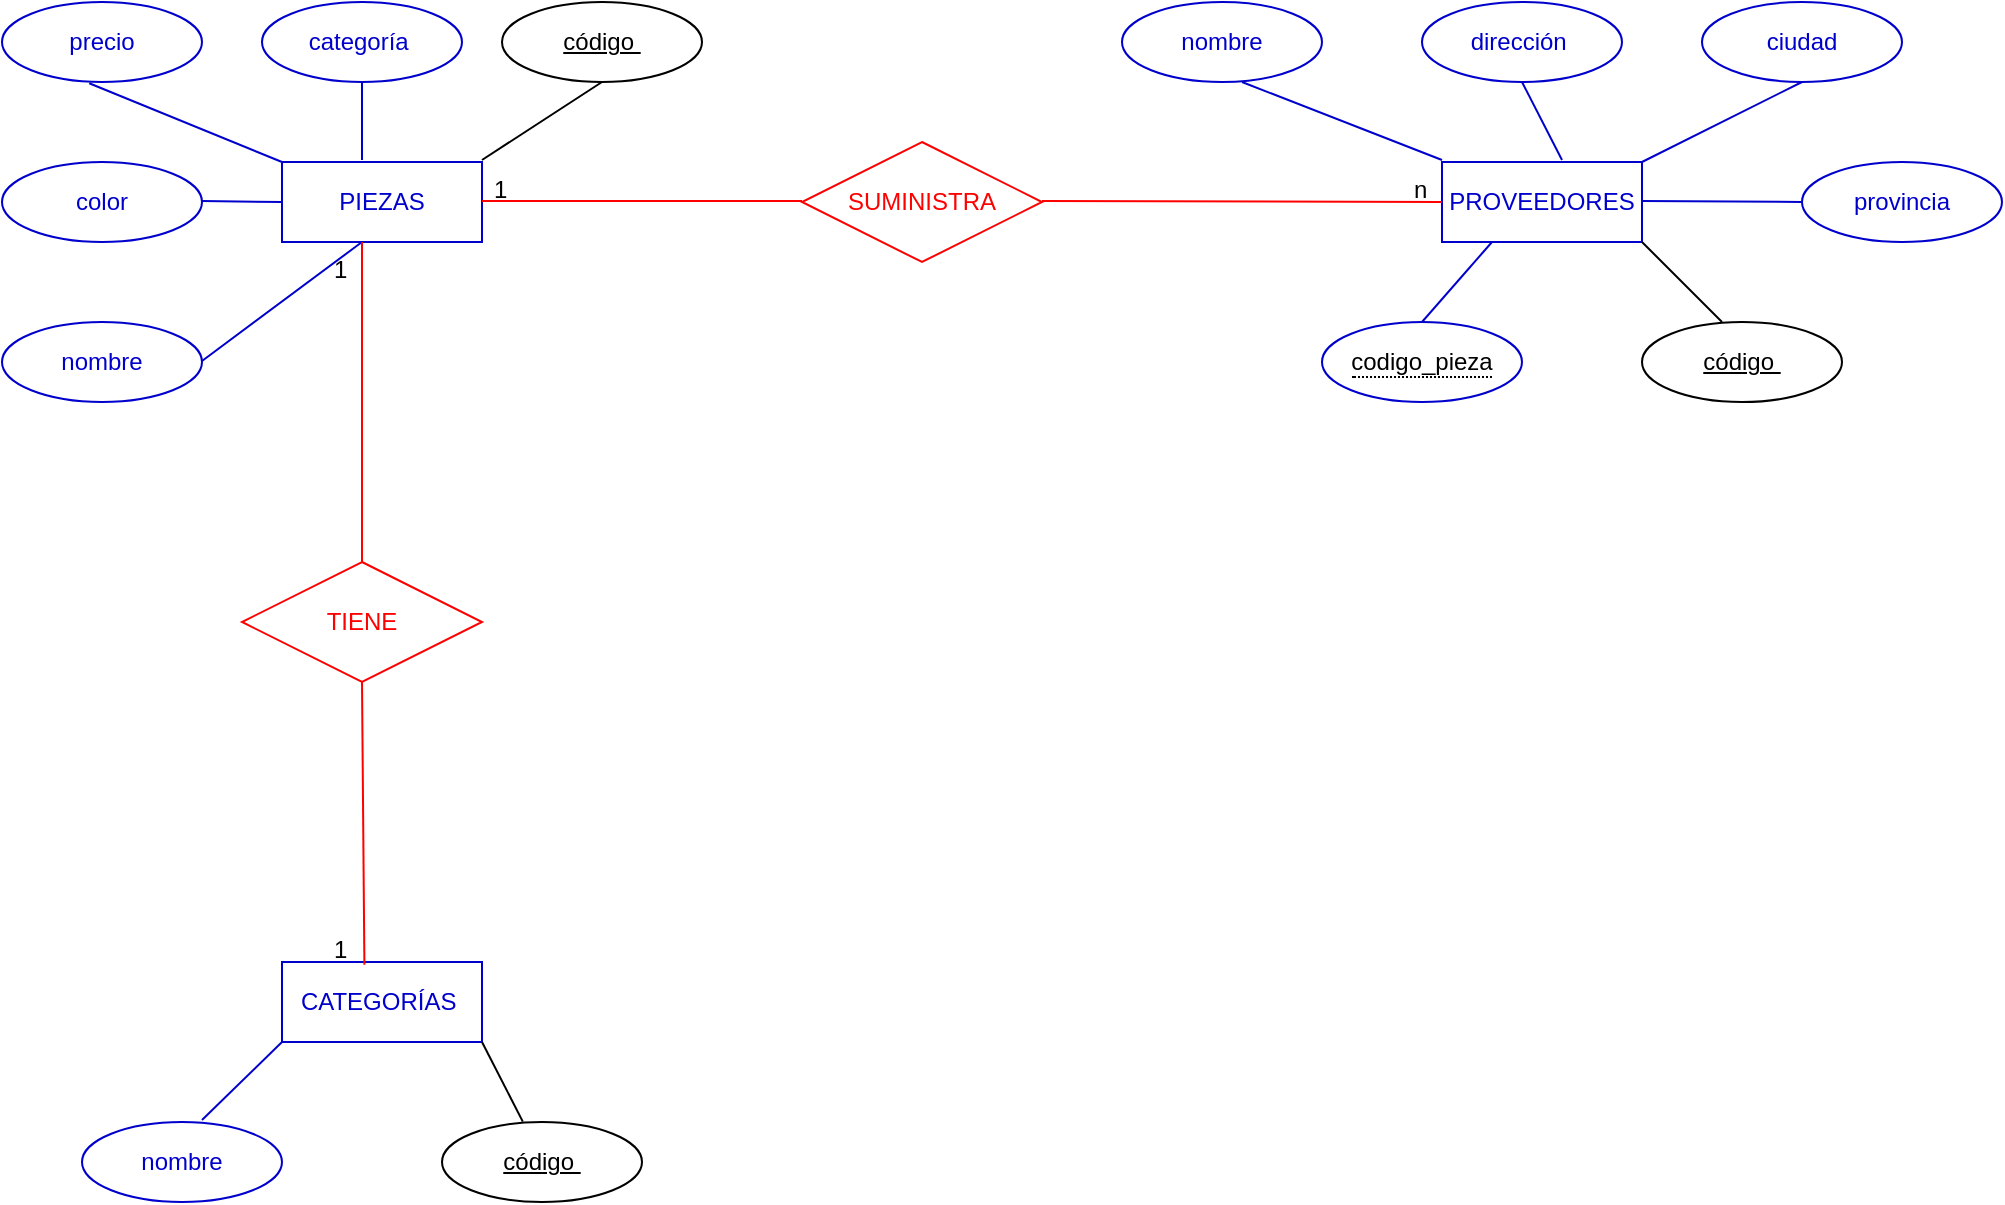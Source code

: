 <mxfile version="20.3.7" type="github">
  <diagram id="C_52Ca0h4Aw3n_u4SL9l" name="Página-1">
    <mxGraphModel dx="1038" dy="539" grid="1" gridSize="10" guides="1" tooltips="1" connect="1" arrows="1" fold="1" page="1" pageScale="1" pageWidth="1169" pageHeight="827" math="0" shadow="0">
      <root>
        <mxCell id="0" />
        <mxCell id="1" parent="0" />
        <mxCell id="GZpbhepSpUe1rYxqUkZz-1" value="&lt;font color=&quot;#0000cc&quot;&gt;PROVEEDORES&lt;/font&gt;" style="whiteSpace=wrap;html=1;align=center;strokeColor=#0000CC;" vertex="1" parent="1">
          <mxGeometry x="740" y="280" width="100" height="40" as="geometry" />
        </mxCell>
        <mxCell id="GZpbhepSpUe1rYxqUkZz-2" value="&lt;font color=&quot;#0000cc&quot;&gt;PIEZAS&lt;/font&gt;" style="whiteSpace=wrap;html=1;align=center;strokeColor=#0000CC;" vertex="1" parent="1">
          <mxGeometry x="160" y="280" width="100" height="40" as="geometry" />
        </mxCell>
        <mxCell id="GZpbhepSpUe1rYxqUkZz-3" value="&lt;font color=&quot;#0000cc&quot;&gt;CATEGORÍAS&amp;nbsp;&lt;/font&gt;" style="whiteSpace=wrap;html=1;align=center;strokeColor=#0000CC;" vertex="1" parent="1">
          <mxGeometry x="160" y="680" width="100" height="40" as="geometry" />
        </mxCell>
        <mxCell id="GZpbhepSpUe1rYxqUkZz-4" value="&lt;font color=&quot;#0000cc&quot;&gt;nombre&lt;/font&gt;" style="ellipse;whiteSpace=wrap;html=1;align=center;strokeColor=#0000CC;" vertex="1" parent="1">
          <mxGeometry x="20" y="360" width="100" height="40" as="geometry" />
        </mxCell>
        <mxCell id="GZpbhepSpUe1rYxqUkZz-5" value="&lt;font color=&quot;#0000cc&quot;&gt;dirección&amp;nbsp;&lt;/font&gt;" style="ellipse;whiteSpace=wrap;html=1;align=center;strokeColor=#0000CC;" vertex="1" parent="1">
          <mxGeometry x="730" y="200" width="100" height="40" as="geometry" />
        </mxCell>
        <mxCell id="GZpbhepSpUe1rYxqUkZz-6" value="&lt;font color=&quot;#0000cc&quot;&gt;ciudad&lt;/font&gt;" style="ellipse;whiteSpace=wrap;html=1;align=center;strokeColor=#0000CC;" vertex="1" parent="1">
          <mxGeometry x="870" y="200" width="100" height="40" as="geometry" />
        </mxCell>
        <mxCell id="GZpbhepSpUe1rYxqUkZz-7" value="&lt;font color=&quot;#0000cc&quot;&gt;provincia&lt;/font&gt;" style="ellipse;whiteSpace=wrap;html=1;align=center;strokeColor=#0000CC;" vertex="1" parent="1">
          <mxGeometry x="920" y="280" width="100" height="40" as="geometry" />
        </mxCell>
        <mxCell id="GZpbhepSpUe1rYxqUkZz-8" value="código&amp;nbsp;" style="ellipse;whiteSpace=wrap;html=1;align=center;fontStyle=4;" vertex="1" parent="1">
          <mxGeometry x="270" y="200" width="100" height="40" as="geometry" />
        </mxCell>
        <mxCell id="GZpbhepSpUe1rYxqUkZz-9" value="código&amp;nbsp;" style="ellipse;whiteSpace=wrap;html=1;align=center;fontStyle=4;strokeColor=#000000;" vertex="1" parent="1">
          <mxGeometry x="840" y="360" width="100" height="40" as="geometry" />
        </mxCell>
        <mxCell id="GZpbhepSpUe1rYxqUkZz-10" value="&lt;font color=&quot;#0000cc&quot;&gt;nombre&lt;/font&gt;" style="ellipse;whiteSpace=wrap;html=1;align=center;strokeColor=#0000CC;" vertex="1" parent="1">
          <mxGeometry x="580" y="200" width="100" height="40" as="geometry" />
        </mxCell>
        <mxCell id="GZpbhepSpUe1rYxqUkZz-11" value="&lt;font color=&quot;#0000cc&quot;&gt;color&lt;/font&gt;" style="ellipse;whiteSpace=wrap;html=1;align=center;strokeColor=#0000CC;" vertex="1" parent="1">
          <mxGeometry x="20" y="280" width="100" height="40" as="geometry" />
        </mxCell>
        <mxCell id="GZpbhepSpUe1rYxqUkZz-12" value="&lt;font color=&quot;#0000cc&quot;&gt;precio&lt;/font&gt;" style="ellipse;whiteSpace=wrap;html=1;align=center;strokeColor=#0000CC;" vertex="1" parent="1">
          <mxGeometry x="20" y="200" width="100" height="40" as="geometry" />
        </mxCell>
        <mxCell id="GZpbhepSpUe1rYxqUkZz-13" value="&lt;font color=&quot;#0000cc&quot;&gt;categoría&amp;nbsp;&lt;/font&gt;" style="ellipse;whiteSpace=wrap;html=1;align=center;strokeColor=#0000CC;" vertex="1" parent="1">
          <mxGeometry x="150" y="200" width="100" height="40" as="geometry" />
        </mxCell>
        <mxCell id="GZpbhepSpUe1rYxqUkZz-14" value="&lt;font color=&quot;#0000cc&quot;&gt;nombre&lt;/font&gt;" style="ellipse;whiteSpace=wrap;html=1;align=center;strokeColor=#0000CC;" vertex="1" parent="1">
          <mxGeometry x="60" y="760" width="100" height="40" as="geometry" />
        </mxCell>
        <mxCell id="GZpbhepSpUe1rYxqUkZz-15" value="código&amp;nbsp;" style="ellipse;whiteSpace=wrap;html=1;align=center;fontStyle=4;" vertex="1" parent="1">
          <mxGeometry x="240" y="760" width="100" height="40" as="geometry" />
        </mxCell>
        <mxCell id="GZpbhepSpUe1rYxqUkZz-16" value="&lt;font color=&quot;#ff0000&quot;&gt;SUMINISTRA&lt;/font&gt;" style="shape=rhombus;perimeter=rhombusPerimeter;whiteSpace=wrap;html=1;align=center;strokeColor=#FF0000;" vertex="1" parent="1">
          <mxGeometry x="420" y="270" width="120" height="60" as="geometry" />
        </mxCell>
        <mxCell id="GZpbhepSpUe1rYxqUkZz-18" value="&lt;font color=&quot;#ff0000&quot;&gt;TIENE&lt;/font&gt;" style="shape=rhombus;perimeter=rhombusPerimeter;whiteSpace=wrap;html=1;align=center;strokeColor=#FF0000;" vertex="1" parent="1">
          <mxGeometry x="140" y="480" width="120" height="60" as="geometry" />
        </mxCell>
        <mxCell id="GZpbhepSpUe1rYxqUkZz-19" value="" style="endArrow=none;html=1;rounded=0;fontColor=#0000CC;entryX=0.5;entryY=1;entryDx=0;entryDy=0;" edge="1" parent="1" target="GZpbhepSpUe1rYxqUkZz-8">
          <mxGeometry relative="1" as="geometry">
            <mxPoint x="260" y="279" as="sourcePoint" />
            <mxPoint x="420" y="279" as="targetPoint" />
          </mxGeometry>
        </mxCell>
        <mxCell id="GZpbhepSpUe1rYxqUkZz-20" value="" style="endArrow=none;html=1;rounded=0;fontColor=#0000CC;entryX=1;entryY=1;entryDx=0;entryDy=0;" edge="1" parent="1" target="GZpbhepSpUe1rYxqUkZz-1">
          <mxGeometry relative="1" as="geometry">
            <mxPoint x="880" y="360" as="sourcePoint" />
            <mxPoint x="940" y="321" as="targetPoint" />
          </mxGeometry>
        </mxCell>
        <mxCell id="GZpbhepSpUe1rYxqUkZz-21" value="" style="endArrow=none;html=1;rounded=0;fontColor=#0000CC;exitX=0.404;exitY=-0.005;exitDx=0;exitDy=0;exitPerimeter=0;entryX=1;entryY=1;entryDx=0;entryDy=0;" edge="1" parent="1" source="GZpbhepSpUe1rYxqUkZz-15" target="GZpbhepSpUe1rYxqUkZz-3">
          <mxGeometry relative="1" as="geometry">
            <mxPoint x="890" y="370" as="sourcePoint" />
            <mxPoint x="690" y="430" as="targetPoint" />
          </mxGeometry>
        </mxCell>
        <mxCell id="GZpbhepSpUe1rYxqUkZz-22" value="" style="endArrow=none;html=1;rounded=0;fontColor=#0000CC;strokeColor=#0000CC;" edge="1" parent="1">
          <mxGeometry relative="1" as="geometry">
            <mxPoint x="640" y="240" as="sourcePoint" />
            <mxPoint x="740" y="279" as="targetPoint" />
          </mxGeometry>
        </mxCell>
        <mxCell id="GZpbhepSpUe1rYxqUkZz-23" value="" style="endArrow=none;html=1;rounded=0;fontColor=#0000CC;strokeColor=#0000CC;" edge="1" parent="1">
          <mxGeometry relative="1" as="geometry">
            <mxPoint x="840" y="299.5" as="sourcePoint" />
            <mxPoint x="920" y="300" as="targetPoint" />
          </mxGeometry>
        </mxCell>
        <mxCell id="GZpbhepSpUe1rYxqUkZz-24" value="" style="endArrow=none;html=1;rounded=0;fontColor=#0000CC;strokeColor=#0000CC;entryX=0.5;entryY=1;entryDx=0;entryDy=0;" edge="1" parent="1" target="GZpbhepSpUe1rYxqUkZz-6">
          <mxGeometry relative="1" as="geometry">
            <mxPoint x="840" y="280" as="sourcePoint" />
            <mxPoint x="1000" y="280" as="targetPoint" />
          </mxGeometry>
        </mxCell>
        <mxCell id="GZpbhepSpUe1rYxqUkZz-25" value="" style="endArrow=none;html=1;rounded=0;fontColor=#0000CC;strokeColor=#0000CC;entryX=0.5;entryY=1;entryDx=0;entryDy=0;" edge="1" parent="1" target="GZpbhepSpUe1rYxqUkZz-5">
          <mxGeometry relative="1" as="geometry">
            <mxPoint x="800" y="279" as="sourcePoint" />
            <mxPoint x="960" y="279" as="targetPoint" />
          </mxGeometry>
        </mxCell>
        <mxCell id="GZpbhepSpUe1rYxqUkZz-26" value="" style="endArrow=none;html=1;rounded=0;fontColor=#0000CC;strokeColor=#0000CC;entryX=0.5;entryY=1;entryDx=0;entryDy=0;" edge="1" parent="1" target="GZpbhepSpUe1rYxqUkZz-13">
          <mxGeometry relative="1" as="geometry">
            <mxPoint x="200" y="279" as="sourcePoint" />
            <mxPoint x="360" y="279" as="targetPoint" />
          </mxGeometry>
        </mxCell>
        <mxCell id="GZpbhepSpUe1rYxqUkZz-27" value="" style="endArrow=none;html=1;rounded=0;fontColor=#0000CC;strokeColor=#0000CC;entryX=0.436;entryY=1.015;entryDx=0;entryDy=0;entryPerimeter=0;" edge="1" parent="1" target="GZpbhepSpUe1rYxqUkZz-12">
          <mxGeometry relative="1" as="geometry">
            <mxPoint x="160" y="280" as="sourcePoint" />
            <mxPoint x="320" y="280" as="targetPoint" />
          </mxGeometry>
        </mxCell>
        <mxCell id="GZpbhepSpUe1rYxqUkZz-28" value="" style="endArrow=none;html=1;rounded=0;fontColor=#0000CC;strokeColor=#0000CC;" edge="1" parent="1">
          <mxGeometry relative="1" as="geometry">
            <mxPoint x="120" y="299.5" as="sourcePoint" />
            <mxPoint x="160" y="300" as="targetPoint" />
          </mxGeometry>
        </mxCell>
        <mxCell id="GZpbhepSpUe1rYxqUkZz-29" value="" style="endArrow=none;html=1;rounded=0;fontColor=#0000CC;strokeColor=#0000CC;" edge="1" parent="1">
          <mxGeometry relative="1" as="geometry">
            <mxPoint x="120" y="379.5" as="sourcePoint" />
            <mxPoint x="200" y="320" as="targetPoint" />
          </mxGeometry>
        </mxCell>
        <mxCell id="GZpbhepSpUe1rYxqUkZz-30" value="" style="endArrow=none;html=1;rounded=0;fontColor=#0000CC;strokeColor=#0000CC;entryX=0;entryY=1;entryDx=0;entryDy=0;" edge="1" parent="1" target="GZpbhepSpUe1rYxqUkZz-3">
          <mxGeometry relative="1" as="geometry">
            <mxPoint x="120" y="759" as="sourcePoint" />
            <mxPoint x="280" y="759" as="targetPoint" />
          </mxGeometry>
        </mxCell>
        <mxCell id="GZpbhepSpUe1rYxqUkZz-31" value="" style="endArrow=none;html=1;rounded=0;fontColor=#0000CC;strokeColor=#FF0000;entryX=0;entryY=0.5;entryDx=0;entryDy=0;" edge="1" parent="1" target="GZpbhepSpUe1rYxqUkZz-1">
          <mxGeometry relative="1" as="geometry">
            <mxPoint x="540" y="299.5" as="sourcePoint" />
            <mxPoint x="700" y="299.5" as="targetPoint" />
          </mxGeometry>
        </mxCell>
        <mxCell id="GZpbhepSpUe1rYxqUkZz-32" value="" style="endArrow=none;html=1;rounded=0;fontColor=#0000CC;strokeColor=#FF0000;" edge="1" parent="1">
          <mxGeometry relative="1" as="geometry">
            <mxPoint x="260" y="299.5" as="sourcePoint" />
            <mxPoint x="420" y="299.5" as="targetPoint" />
          </mxGeometry>
        </mxCell>
        <mxCell id="GZpbhepSpUe1rYxqUkZz-33" value="" style="endArrow=none;html=1;rounded=0;fontColor=#0000CC;strokeColor=#FF0000;entryX=0.412;entryY=0.035;entryDx=0;entryDy=0;entryPerimeter=0;" edge="1" parent="1" target="GZpbhepSpUe1rYxqUkZz-3">
          <mxGeometry relative="1" as="geometry">
            <mxPoint x="200" y="540" as="sourcePoint" />
            <mxPoint x="360" y="540" as="targetPoint" />
          </mxGeometry>
        </mxCell>
        <mxCell id="GZpbhepSpUe1rYxqUkZz-34" value="" style="endArrow=none;html=1;rounded=0;fontColor=#0000CC;strokeColor=#FF0000;entryX=0.4;entryY=1;entryDx=0;entryDy=0;entryPerimeter=0;" edge="1" parent="1" target="GZpbhepSpUe1rYxqUkZz-2">
          <mxGeometry relative="1" as="geometry">
            <mxPoint x="200" y="480" as="sourcePoint" />
            <mxPoint x="360" y="480" as="targetPoint" />
          </mxGeometry>
        </mxCell>
        <mxCell id="GZpbhepSpUe1rYxqUkZz-35" value="1" style="text;strokeColor=none;fillColor=none;spacingLeft=4;spacingRight=4;overflow=hidden;rotatable=0;points=[[0,0.5],[1,0.5]];portConstraint=eastwest;fontSize=12;fontColor=#000000;" vertex="1" parent="1">
          <mxGeometry x="180" y="320" width="20" height="30" as="geometry" />
        </mxCell>
        <mxCell id="GZpbhepSpUe1rYxqUkZz-36" value="1" style="text;strokeColor=none;fillColor=none;spacingLeft=4;spacingRight=4;overflow=hidden;rotatable=0;points=[[0,0.5],[1,0.5]];portConstraint=eastwest;fontSize=12;fontColor=#000000;" vertex="1" parent="1">
          <mxGeometry x="180" y="660" width="20" height="30" as="geometry" />
        </mxCell>
        <mxCell id="GZpbhepSpUe1rYxqUkZz-37" value="1" style="text;strokeColor=none;fillColor=none;spacingLeft=4;spacingRight=4;overflow=hidden;rotatable=0;points=[[0,0.5],[1,0.5]];portConstraint=eastwest;fontSize=12;fontColor=#000000;" vertex="1" parent="1">
          <mxGeometry x="260" y="280" width="20" height="30" as="geometry" />
        </mxCell>
        <mxCell id="GZpbhepSpUe1rYxqUkZz-38" value="n" style="text;strokeColor=none;fillColor=none;spacingLeft=4;spacingRight=4;overflow=hidden;rotatable=0;points=[[0,0.5],[1,0.5]];portConstraint=eastwest;fontSize=12;fontColor=#000000;" vertex="1" parent="1">
          <mxGeometry x="720" y="280" width="20" height="30" as="geometry" />
        </mxCell>
        <mxCell id="GZpbhepSpUe1rYxqUkZz-39" value="&lt;span style=&quot;border-bottom: 1px dotted&quot;&gt;codigo_pieza&lt;/span&gt;" style="ellipse;whiteSpace=wrap;html=1;align=center;strokeColor=#0000CC;fontColor=#000000;" vertex="1" parent="1">
          <mxGeometry x="680" y="360" width="100" height="40" as="geometry" />
        </mxCell>
        <mxCell id="GZpbhepSpUe1rYxqUkZz-41" value="" style="endArrow=none;html=1;rounded=0;fontColor=#0000CC;strokeColor=#0000CC;entryX=0.25;entryY=1;entryDx=0;entryDy=0;" edge="1" parent="1" target="GZpbhepSpUe1rYxqUkZz-1">
          <mxGeometry relative="1" as="geometry">
            <mxPoint x="730" y="360" as="sourcePoint" />
            <mxPoint x="810" y="360.5" as="targetPoint" />
          </mxGeometry>
        </mxCell>
      </root>
    </mxGraphModel>
  </diagram>
</mxfile>
